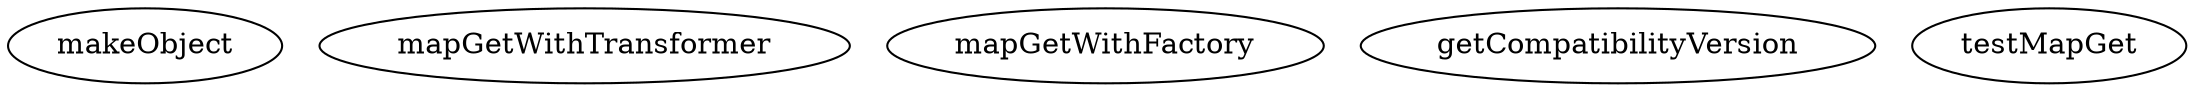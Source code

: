 digraph G {
makeObject;
mapGetWithTransformer;
mapGetWithFactory;
getCompatibilityVersion;
testMapGet;
}